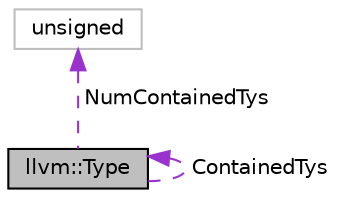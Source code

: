 digraph "llvm::Type"
{
 // LATEX_PDF_SIZE
  bgcolor="transparent";
  edge [fontname="Helvetica",fontsize="10",labelfontname="Helvetica",labelfontsize="10"];
  node [fontname="Helvetica",fontsize="10",shape=record];
  Node1 [label="llvm::Type",height=0.2,width=0.4,color="black", fillcolor="grey75", style="filled", fontcolor="black",tooltip="The instances of the Type class are immutable: once they are created, they are never changed."];
  Node1 -> Node1 [dir="back",color="darkorchid3",fontsize="10",style="dashed",label=" ContainedTys" ,fontname="Helvetica"];
  Node2 -> Node1 [dir="back",color="darkorchid3",fontsize="10",style="dashed",label=" NumContainedTys" ,fontname="Helvetica"];
  Node2 [label="unsigned",height=0.2,width=0.4,color="grey75",tooltip=" "];
}

